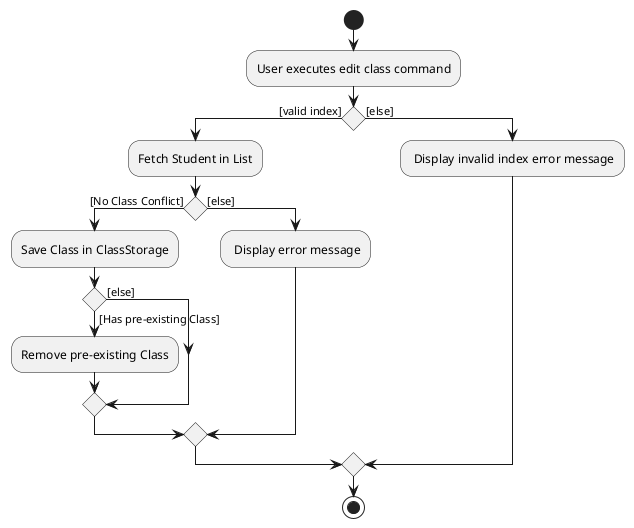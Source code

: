 @startuml
start
:User executes edit class command;

'Since the beta syntax does not support placing the condition outside the
'diamond we place it as the true branch instead.

if () then ([valid index])
    :Fetch Student in List;
    if () then ([No Class Conflict])
        :Save Class in ClassStorage;
        if () then ([Has pre-existing Class])
            :Remove pre-existing Class;
        else([else])
        endif
    else ([else])
       : Display error message;
    endif
else ([else])
    : Display invalid index error message;
endif
stop
@enduml
Footer
